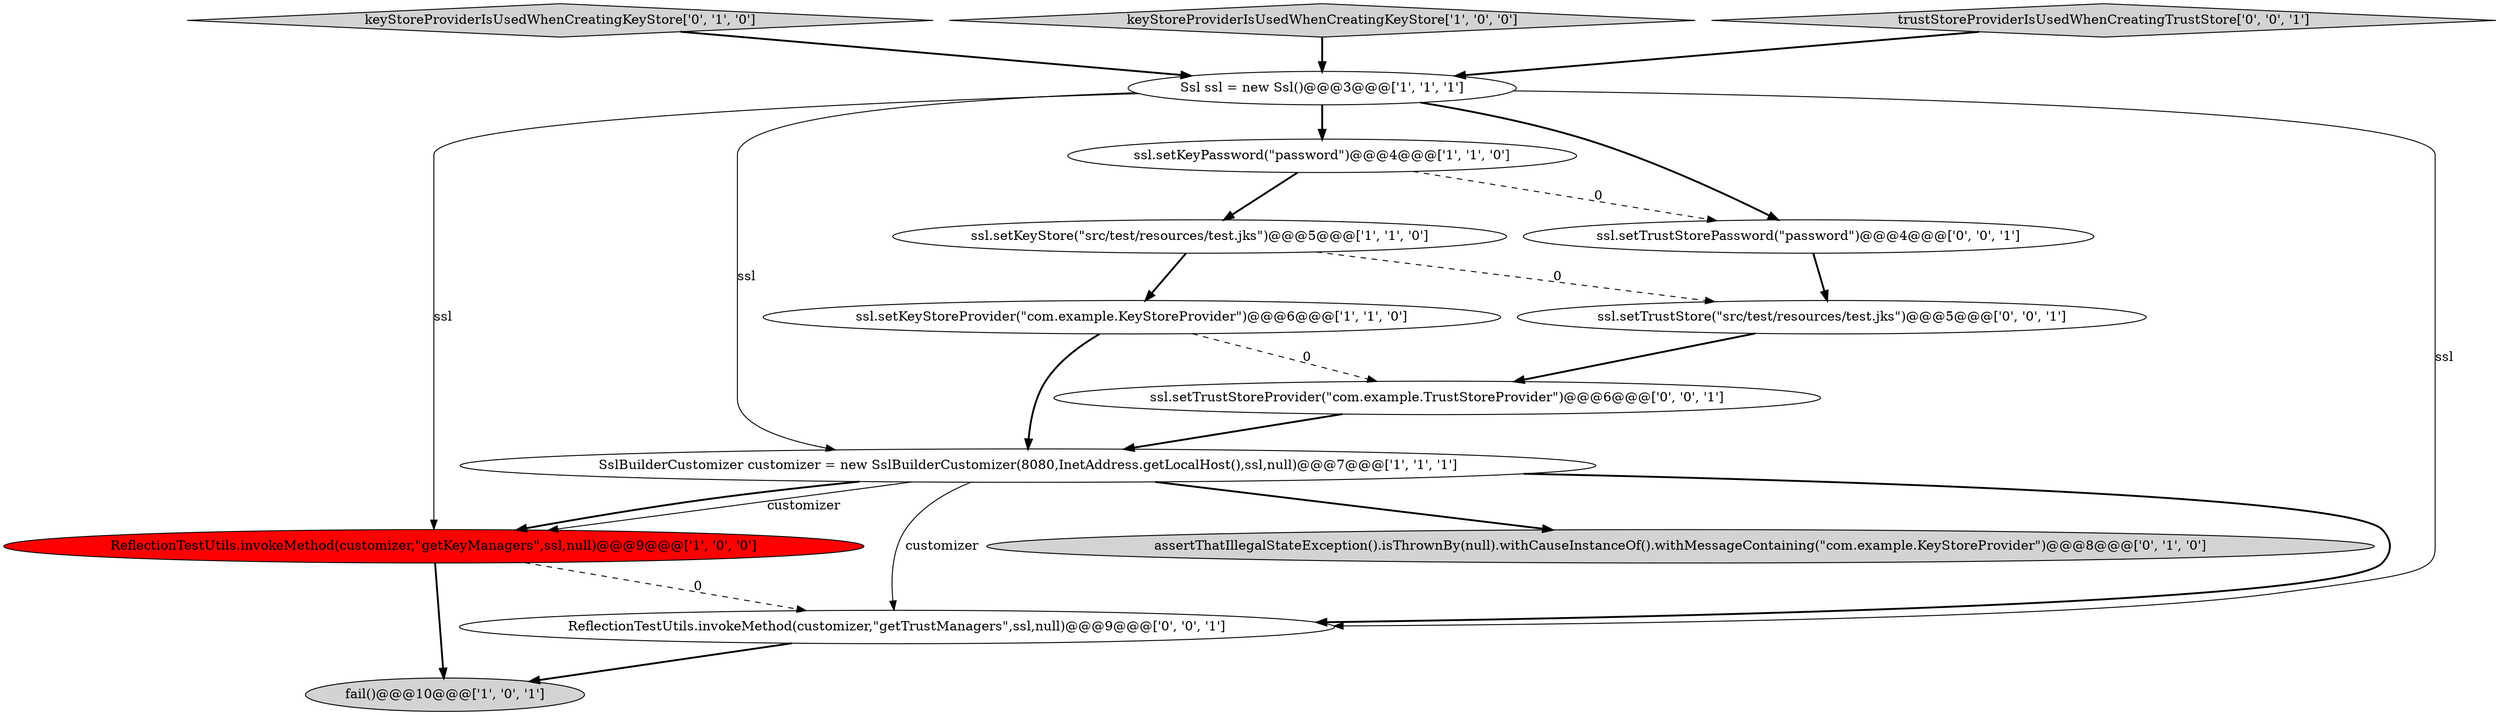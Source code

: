 digraph {
5 [style = filled, label = "ssl.setKeyStore(\"src/test/resources/test.jks\")@@@5@@@['1', '1', '0']", fillcolor = white, shape = ellipse image = "AAA0AAABBB1BBB"];
7 [style = filled, label = "Ssl ssl = new Ssl()@@@3@@@['1', '1', '1']", fillcolor = white, shape = ellipse image = "AAA0AAABBB1BBB"];
4 [style = filled, label = "ssl.setKeyStoreProvider(\"com.example.KeyStoreProvider\")@@@6@@@['1', '1', '0']", fillcolor = white, shape = ellipse image = "AAA0AAABBB1BBB"];
10 [style = filled, label = "ssl.setTrustStorePassword(\"password\")@@@4@@@['0', '0', '1']", fillcolor = white, shape = ellipse image = "AAA0AAABBB3BBB"];
13 [style = filled, label = "ReflectionTestUtils.invokeMethod(customizer,\"getTrustManagers\",ssl,null)@@@9@@@['0', '0', '1']", fillcolor = white, shape = ellipse image = "AAA0AAABBB3BBB"];
11 [style = filled, label = "ssl.setTrustStore(\"src/test/resources/test.jks\")@@@5@@@['0', '0', '1']", fillcolor = white, shape = ellipse image = "AAA0AAABBB3BBB"];
6 [style = filled, label = "ReflectionTestUtils.invokeMethod(customizer,\"getKeyManagers\",ssl,null)@@@9@@@['1', '0', '0']", fillcolor = red, shape = ellipse image = "AAA1AAABBB1BBB"];
8 [style = filled, label = "keyStoreProviderIsUsedWhenCreatingKeyStore['0', '1', '0']", fillcolor = lightgray, shape = diamond image = "AAA0AAABBB2BBB"];
2 [style = filled, label = "keyStoreProviderIsUsedWhenCreatingKeyStore['1', '0', '0']", fillcolor = lightgray, shape = diamond image = "AAA0AAABBB1BBB"];
14 [style = filled, label = "ssl.setTrustStoreProvider(\"com.example.TrustStoreProvider\")@@@6@@@['0', '0', '1']", fillcolor = white, shape = ellipse image = "AAA0AAABBB3BBB"];
0 [style = filled, label = "ssl.setKeyPassword(\"password\")@@@4@@@['1', '1', '0']", fillcolor = white, shape = ellipse image = "AAA0AAABBB1BBB"];
9 [style = filled, label = "assertThatIllegalStateException().isThrownBy(null).withCauseInstanceOf().withMessageContaining(\"com.example.KeyStoreProvider\")@@@8@@@['0', '1', '0']", fillcolor = lightgray, shape = ellipse image = "AAA0AAABBB2BBB"];
3 [style = filled, label = "SslBuilderCustomizer customizer = new SslBuilderCustomizer(8080,InetAddress.getLocalHost(),ssl,null)@@@7@@@['1', '1', '1']", fillcolor = white, shape = ellipse image = "AAA0AAABBB1BBB"];
12 [style = filled, label = "trustStoreProviderIsUsedWhenCreatingTrustStore['0', '0', '1']", fillcolor = lightgray, shape = diamond image = "AAA0AAABBB3BBB"];
1 [style = filled, label = "fail()@@@10@@@['1', '0', '1']", fillcolor = lightgray, shape = ellipse image = "AAA0AAABBB1BBB"];
14->3 [style = bold, label=""];
4->3 [style = bold, label=""];
7->6 [style = solid, label="ssl"];
7->13 [style = solid, label="ssl"];
11->14 [style = bold, label=""];
7->10 [style = bold, label=""];
3->6 [style = bold, label=""];
7->0 [style = bold, label=""];
3->13 [style = solid, label="customizer"];
12->7 [style = bold, label=""];
13->1 [style = bold, label=""];
0->10 [style = dashed, label="0"];
8->7 [style = bold, label=""];
3->9 [style = bold, label=""];
6->1 [style = bold, label=""];
3->6 [style = solid, label="customizer"];
6->13 [style = dashed, label="0"];
5->11 [style = dashed, label="0"];
7->3 [style = solid, label="ssl"];
5->4 [style = bold, label=""];
3->13 [style = bold, label=""];
4->14 [style = dashed, label="0"];
2->7 [style = bold, label=""];
0->5 [style = bold, label=""];
10->11 [style = bold, label=""];
}
